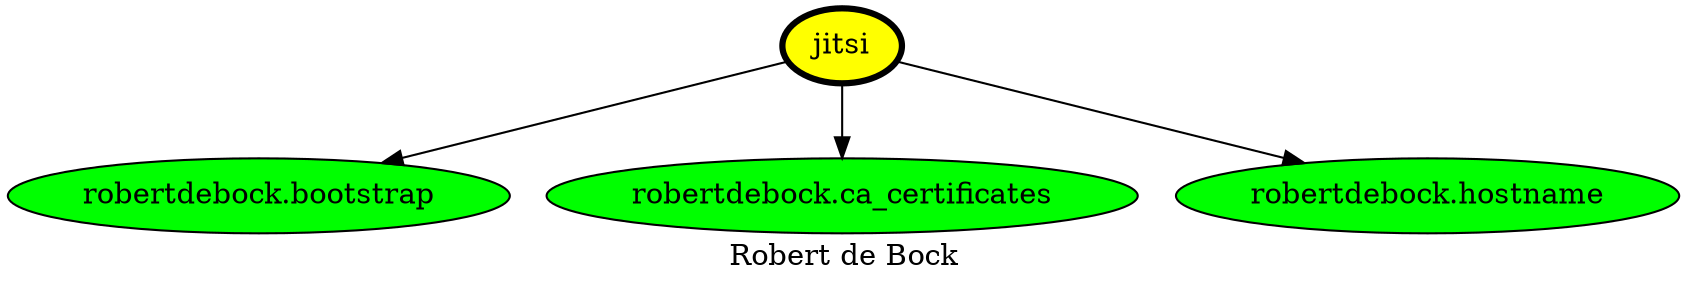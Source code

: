 digraph PhiloDilemma {
  label = "Robert de Bock" ;
  overlap=false
  {
    "jitsi" [fillcolor=yellow style=filled penwidth=3]
    "robertdebock.bootstrap" [fillcolor=green style=filled]
    "robertdebock.ca_certificates" [fillcolor=green style=filled]
    "robertdebock.hostname" [fillcolor=green style=filled]
  }
  "jitsi" -> "robertdebock.bootstrap"
  "jitsi" -> "robertdebock.ca_certificates"
  "jitsi" -> "robertdebock.hostname"
}
